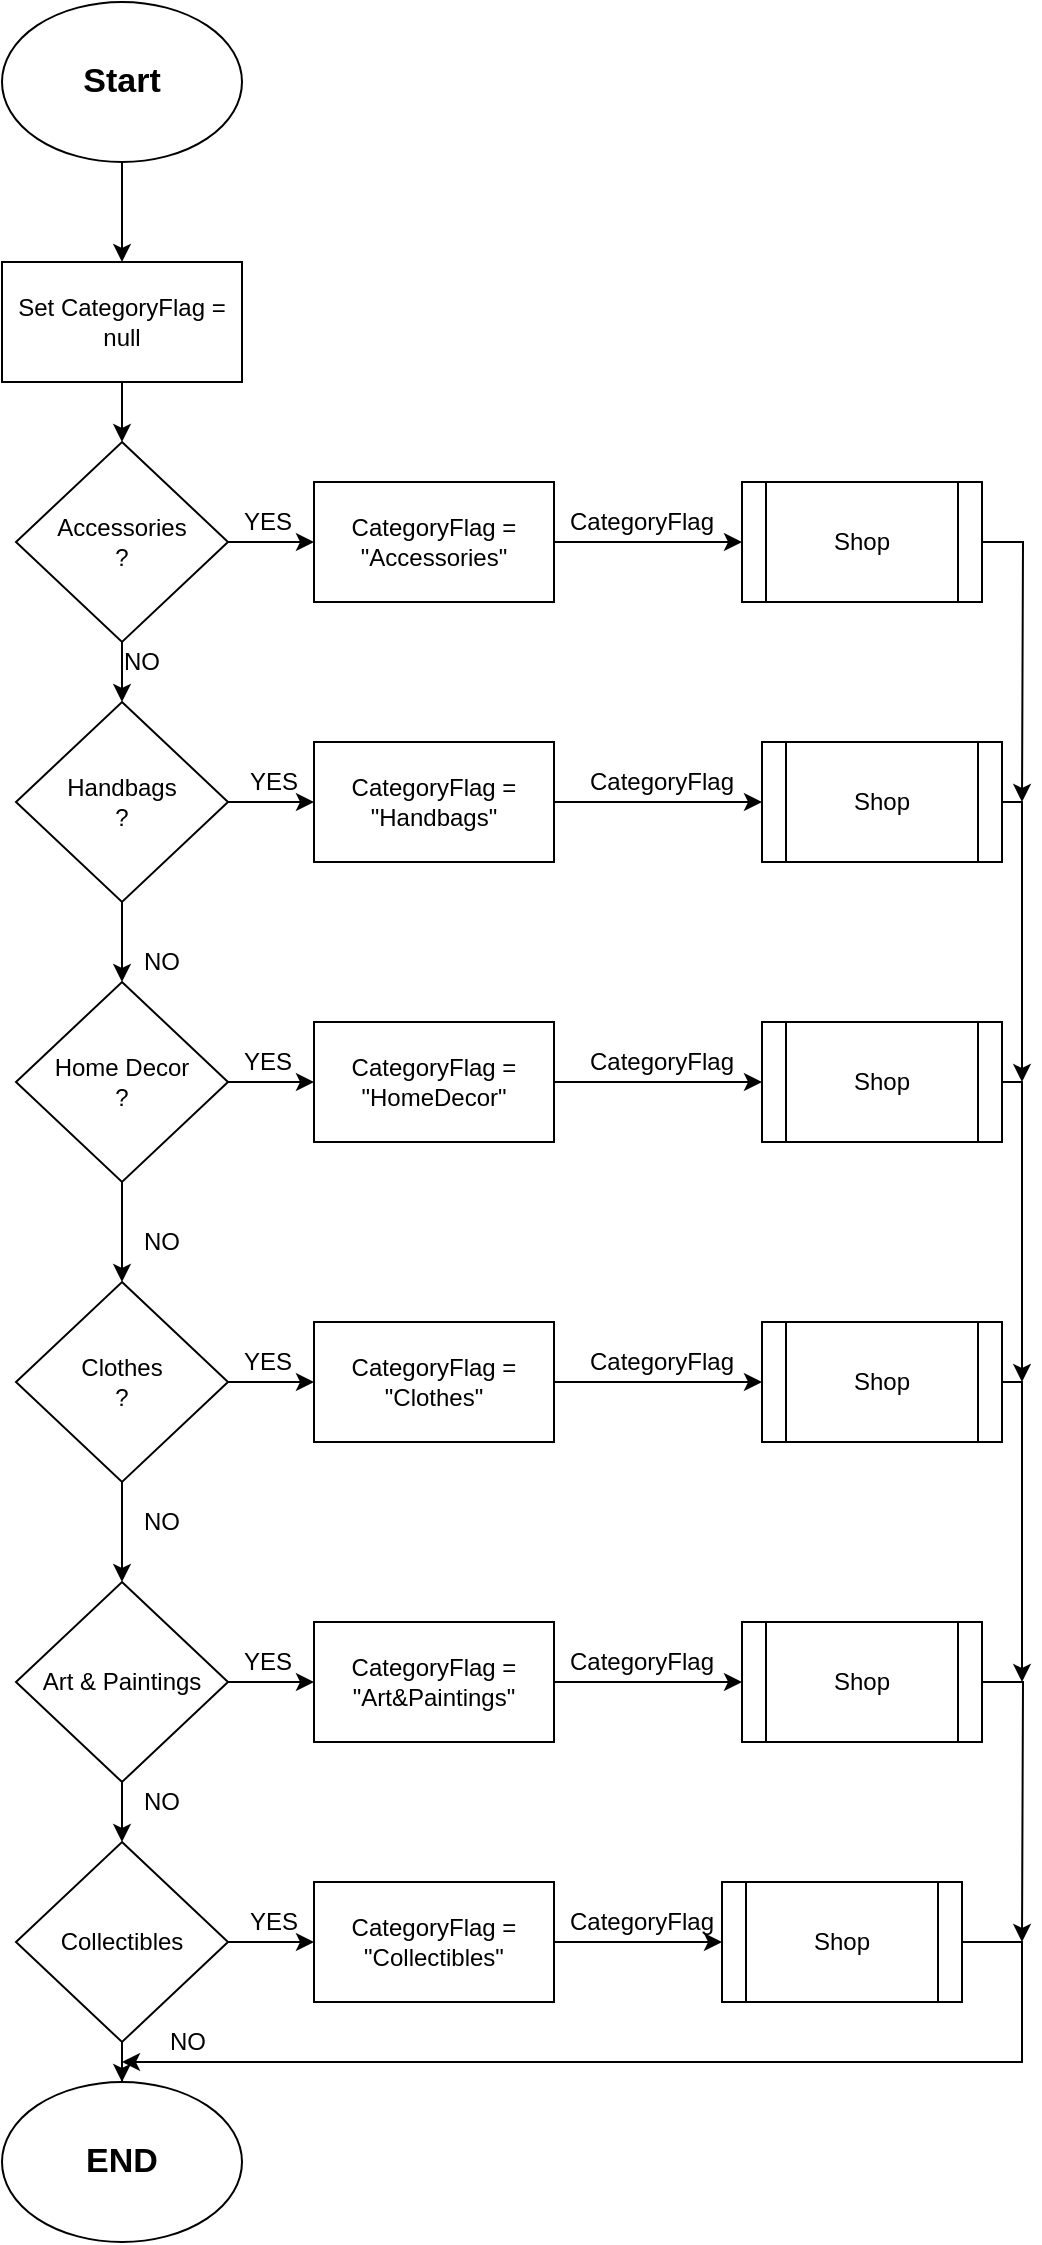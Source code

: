 <mxfile version="13.6.2" type="device"><diagram id="C5RBs43oDa-KdzZeNtuy" name="Page-1"><mxGraphModel dx="1024" dy="592" grid="1" gridSize="10" guides="1" tooltips="1" connect="1" arrows="1" fold="1" page="1" pageScale="1" pageWidth="827" pageHeight="1169" math="0" shadow="0"><root><mxCell id="WIyWlLk6GJQsqaUBKTNV-0"/><mxCell id="WIyWlLk6GJQsqaUBKTNV-1" parent="WIyWlLk6GJQsqaUBKTNV-0"/><mxCell id="uVOnmLc1AHGmQF8Tc2PB-2" value="" style="edgeStyle=orthogonalEdgeStyle;rounded=0;orthogonalLoop=1;jettySize=auto;html=1;" edge="1" parent="WIyWlLk6GJQsqaUBKTNV-1" source="uVOnmLc1AHGmQF8Tc2PB-0" target="uVOnmLc1AHGmQF8Tc2PB-1"><mxGeometry relative="1" as="geometry"/></mxCell><mxCell id="uVOnmLc1AHGmQF8Tc2PB-0" value="&lt;b&gt;&lt;font style=&quot;font-size: 17px&quot;&gt;Start&lt;/font&gt;&lt;/b&gt;" style="ellipse;whiteSpace=wrap;html=1;" vertex="1" parent="WIyWlLk6GJQsqaUBKTNV-1"><mxGeometry x="100" y="30" width="120" height="80" as="geometry"/></mxCell><mxCell id="uVOnmLc1AHGmQF8Tc2PB-4" value="" style="edgeStyle=orthogonalEdgeStyle;rounded=0;orthogonalLoop=1;jettySize=auto;html=1;" edge="1" parent="WIyWlLk6GJQsqaUBKTNV-1" source="uVOnmLc1AHGmQF8Tc2PB-1" target="uVOnmLc1AHGmQF8Tc2PB-3"><mxGeometry relative="1" as="geometry"/></mxCell><mxCell id="uVOnmLc1AHGmQF8Tc2PB-1" value="Set CategoryFlag = null" style="rounded=0;whiteSpace=wrap;html=1;" vertex="1" parent="WIyWlLk6GJQsqaUBKTNV-1"><mxGeometry x="100" y="160" width="120" height="60" as="geometry"/></mxCell><mxCell id="uVOnmLc1AHGmQF8Tc2PB-7" value="" style="edgeStyle=orthogonalEdgeStyle;rounded=0;orthogonalLoop=1;jettySize=auto;html=1;" edge="1" parent="WIyWlLk6GJQsqaUBKTNV-1" source="uVOnmLc1AHGmQF8Tc2PB-3" target="uVOnmLc1AHGmQF8Tc2PB-6"><mxGeometry relative="1" as="geometry"/></mxCell><mxCell id="uVOnmLc1AHGmQF8Tc2PB-10" value="" style="edgeStyle=orthogonalEdgeStyle;rounded=0;orthogonalLoop=1;jettySize=auto;html=1;" edge="1" parent="WIyWlLk6GJQsqaUBKTNV-1" source="uVOnmLc1AHGmQF8Tc2PB-3" target="uVOnmLc1AHGmQF8Tc2PB-5"><mxGeometry relative="1" as="geometry"/></mxCell><mxCell id="uVOnmLc1AHGmQF8Tc2PB-3" value="Accessories&lt;br&gt;?" style="rhombus;whiteSpace=wrap;html=1;" vertex="1" parent="WIyWlLk6GJQsqaUBKTNV-1"><mxGeometry x="107" y="250" width="106" height="100" as="geometry"/></mxCell><mxCell id="uVOnmLc1AHGmQF8Tc2PB-29" value="" style="edgeStyle=orthogonalEdgeStyle;rounded=0;orthogonalLoop=1;jettySize=auto;html=1;" edge="1" parent="WIyWlLk6GJQsqaUBKTNV-1" source="uVOnmLc1AHGmQF8Tc2PB-5" target="uVOnmLc1AHGmQF8Tc2PB-27"><mxGeometry relative="1" as="geometry"/></mxCell><mxCell id="uVOnmLc1AHGmQF8Tc2PB-5" value="CategoryFlag = &quot;Accessories&quot;" style="rounded=0;whiteSpace=wrap;html=1;" vertex="1" parent="WIyWlLk6GJQsqaUBKTNV-1"><mxGeometry x="256" y="270" width="120" height="60" as="geometry"/></mxCell><mxCell id="uVOnmLc1AHGmQF8Tc2PB-9" value="" style="edgeStyle=orthogonalEdgeStyle;rounded=0;orthogonalLoop=1;jettySize=auto;html=1;" edge="1" parent="WIyWlLk6GJQsqaUBKTNV-1" source="uVOnmLc1AHGmQF8Tc2PB-6" target="uVOnmLc1AHGmQF8Tc2PB-8"><mxGeometry relative="1" as="geometry"/></mxCell><mxCell id="uVOnmLc1AHGmQF8Tc2PB-14" value="" style="edgeStyle=orthogonalEdgeStyle;rounded=0;orthogonalLoop=1;jettySize=auto;html=1;" edge="1" parent="WIyWlLk6GJQsqaUBKTNV-1" source="uVOnmLc1AHGmQF8Tc2PB-6" target="uVOnmLc1AHGmQF8Tc2PB-11"><mxGeometry relative="1" as="geometry"/></mxCell><mxCell id="uVOnmLc1AHGmQF8Tc2PB-6" value="Handbags&lt;br&gt;?" style="rhombus;whiteSpace=wrap;html=1;" vertex="1" parent="WIyWlLk6GJQsqaUBKTNV-1"><mxGeometry x="107" y="380" width="106" height="100" as="geometry"/></mxCell><mxCell id="uVOnmLc1AHGmQF8Tc2PB-46" value="" style="edgeStyle=orthogonalEdgeStyle;rounded=0;orthogonalLoop=1;jettySize=auto;html=1;" edge="1" parent="WIyWlLk6GJQsqaUBKTNV-1" source="uVOnmLc1AHGmQF8Tc2PB-8" target="uVOnmLc1AHGmQF8Tc2PB-34"><mxGeometry relative="1" as="geometry"/></mxCell><mxCell id="uVOnmLc1AHGmQF8Tc2PB-8" value="CategoryFlag = &quot;Handbags&quot;" style="rounded=0;whiteSpace=wrap;html=1;" vertex="1" parent="WIyWlLk6GJQsqaUBKTNV-1"><mxGeometry x="256" y="400" width="120" height="60" as="geometry"/></mxCell><mxCell id="uVOnmLc1AHGmQF8Tc2PB-13" value="" style="edgeStyle=orthogonalEdgeStyle;rounded=0;orthogonalLoop=1;jettySize=auto;html=1;" edge="1" parent="WIyWlLk6GJQsqaUBKTNV-1" source="uVOnmLc1AHGmQF8Tc2PB-11" target="uVOnmLc1AHGmQF8Tc2PB-12"><mxGeometry relative="1" as="geometry"/></mxCell><mxCell id="uVOnmLc1AHGmQF8Tc2PB-17" value="" style="edgeStyle=orthogonalEdgeStyle;rounded=0;orthogonalLoop=1;jettySize=auto;html=1;" edge="1" parent="WIyWlLk6GJQsqaUBKTNV-1" source="uVOnmLc1AHGmQF8Tc2PB-11" target="uVOnmLc1AHGmQF8Tc2PB-15"><mxGeometry relative="1" as="geometry"/></mxCell><mxCell id="uVOnmLc1AHGmQF8Tc2PB-11" value="Home Decor&lt;br&gt;?" style="rhombus;whiteSpace=wrap;html=1;" vertex="1" parent="WIyWlLk6GJQsqaUBKTNV-1"><mxGeometry x="107" y="520" width="106" height="100" as="geometry"/></mxCell><mxCell id="uVOnmLc1AHGmQF8Tc2PB-45" value="" style="edgeStyle=orthogonalEdgeStyle;rounded=0;orthogonalLoop=1;jettySize=auto;html=1;" edge="1" parent="WIyWlLk6GJQsqaUBKTNV-1" source="uVOnmLc1AHGmQF8Tc2PB-12" target="uVOnmLc1AHGmQF8Tc2PB-36"><mxGeometry relative="1" as="geometry"/></mxCell><mxCell id="uVOnmLc1AHGmQF8Tc2PB-12" value="CategoryFlag = &quot;HomeDecor&quot;" style="rounded=0;whiteSpace=wrap;html=1;" vertex="1" parent="WIyWlLk6GJQsqaUBKTNV-1"><mxGeometry x="256" y="540" width="120" height="60" as="geometry"/></mxCell><mxCell id="uVOnmLc1AHGmQF8Tc2PB-18" value="" style="edgeStyle=orthogonalEdgeStyle;rounded=0;orthogonalLoop=1;jettySize=auto;html=1;" edge="1" parent="WIyWlLk6GJQsqaUBKTNV-1" source="uVOnmLc1AHGmQF8Tc2PB-15" target="uVOnmLc1AHGmQF8Tc2PB-16"><mxGeometry relative="1" as="geometry"/></mxCell><mxCell id="uVOnmLc1AHGmQF8Tc2PB-21" value="" style="edgeStyle=orthogonalEdgeStyle;rounded=0;orthogonalLoop=1;jettySize=auto;html=1;" edge="1" parent="WIyWlLk6GJQsqaUBKTNV-1" source="uVOnmLc1AHGmQF8Tc2PB-15" target="uVOnmLc1AHGmQF8Tc2PB-19"><mxGeometry relative="1" as="geometry"/></mxCell><mxCell id="uVOnmLc1AHGmQF8Tc2PB-15" value="Clothes&lt;br&gt;?" style="rhombus;whiteSpace=wrap;html=1;" vertex="1" parent="WIyWlLk6GJQsqaUBKTNV-1"><mxGeometry x="107" y="670" width="106" height="100" as="geometry"/></mxCell><mxCell id="uVOnmLc1AHGmQF8Tc2PB-44" value="" style="edgeStyle=orthogonalEdgeStyle;rounded=0;orthogonalLoop=1;jettySize=auto;html=1;" edge="1" parent="WIyWlLk6GJQsqaUBKTNV-1" source="uVOnmLc1AHGmQF8Tc2PB-16" target="uVOnmLc1AHGmQF8Tc2PB-38"><mxGeometry relative="1" as="geometry"/></mxCell><mxCell id="uVOnmLc1AHGmQF8Tc2PB-16" value="CategoryFlag = &quot;Clothes&quot;" style="rounded=0;whiteSpace=wrap;html=1;" vertex="1" parent="WIyWlLk6GJQsqaUBKTNV-1"><mxGeometry x="256" y="690" width="120" height="60" as="geometry"/></mxCell><mxCell id="uVOnmLc1AHGmQF8Tc2PB-22" value="" style="edgeStyle=orthogonalEdgeStyle;rounded=0;orthogonalLoop=1;jettySize=auto;html=1;" edge="1" parent="WIyWlLk6GJQsqaUBKTNV-1" source="uVOnmLc1AHGmQF8Tc2PB-19" target="uVOnmLc1AHGmQF8Tc2PB-20"><mxGeometry relative="1" as="geometry"/></mxCell><mxCell id="uVOnmLc1AHGmQF8Tc2PB-25" value="" style="edgeStyle=orthogonalEdgeStyle;rounded=0;orthogonalLoop=1;jettySize=auto;html=1;" edge="1" parent="WIyWlLk6GJQsqaUBKTNV-1" source="uVOnmLc1AHGmQF8Tc2PB-19" target="uVOnmLc1AHGmQF8Tc2PB-23"><mxGeometry relative="1" as="geometry"/></mxCell><mxCell id="uVOnmLc1AHGmQF8Tc2PB-19" value="Art &amp;amp; Paintings" style="rhombus;whiteSpace=wrap;html=1;" vertex="1" parent="WIyWlLk6GJQsqaUBKTNV-1"><mxGeometry x="107" y="820" width="106" height="100" as="geometry"/></mxCell><mxCell id="uVOnmLc1AHGmQF8Tc2PB-43" value="" style="edgeStyle=orthogonalEdgeStyle;rounded=0;orthogonalLoop=1;jettySize=auto;html=1;" edge="1" parent="WIyWlLk6GJQsqaUBKTNV-1" source="uVOnmLc1AHGmQF8Tc2PB-20" target="uVOnmLc1AHGmQF8Tc2PB-40"><mxGeometry relative="1" as="geometry"/></mxCell><mxCell id="uVOnmLc1AHGmQF8Tc2PB-20" value="CategoryFlag = &quot;Art&amp;amp;Paintings&quot;" style="rounded=0;whiteSpace=wrap;html=1;" vertex="1" parent="WIyWlLk6GJQsqaUBKTNV-1"><mxGeometry x="256" y="840" width="120" height="60" as="geometry"/></mxCell><mxCell id="uVOnmLc1AHGmQF8Tc2PB-26" value="" style="edgeStyle=orthogonalEdgeStyle;rounded=0;orthogonalLoop=1;jettySize=auto;html=1;" edge="1" parent="WIyWlLk6GJQsqaUBKTNV-1" source="uVOnmLc1AHGmQF8Tc2PB-23" target="uVOnmLc1AHGmQF8Tc2PB-24"><mxGeometry relative="1" as="geometry"/></mxCell><mxCell id="uVOnmLc1AHGmQF8Tc2PB-31" value="" style="edgeStyle=orthogonalEdgeStyle;rounded=0;orthogonalLoop=1;jettySize=auto;html=1;" edge="1" parent="WIyWlLk6GJQsqaUBKTNV-1" source="uVOnmLc1AHGmQF8Tc2PB-23" target="uVOnmLc1AHGmQF8Tc2PB-30"><mxGeometry relative="1" as="geometry"/></mxCell><mxCell id="uVOnmLc1AHGmQF8Tc2PB-23" value="Collectibles" style="rhombus;whiteSpace=wrap;html=1;" vertex="1" parent="WIyWlLk6GJQsqaUBKTNV-1"><mxGeometry x="107" y="950" width="106" height="100" as="geometry"/></mxCell><mxCell id="uVOnmLc1AHGmQF8Tc2PB-47" value="" style="edgeStyle=orthogonalEdgeStyle;rounded=0;orthogonalLoop=1;jettySize=auto;html=1;" edge="1" parent="WIyWlLk6GJQsqaUBKTNV-1" source="uVOnmLc1AHGmQF8Tc2PB-24" target="uVOnmLc1AHGmQF8Tc2PB-42"><mxGeometry relative="1" as="geometry"/></mxCell><mxCell id="uVOnmLc1AHGmQF8Tc2PB-24" value="CategoryFlag = &quot;Collectibles&quot;" style="rounded=0;whiteSpace=wrap;html=1;" vertex="1" parent="WIyWlLk6GJQsqaUBKTNV-1"><mxGeometry x="256" y="970" width="120" height="60" as="geometry"/></mxCell><mxCell id="uVOnmLc1AHGmQF8Tc2PB-53" style="edgeStyle=orthogonalEdgeStyle;rounded=0;orthogonalLoop=1;jettySize=auto;html=1;" edge="1" parent="WIyWlLk6GJQsqaUBKTNV-1" source="uVOnmLc1AHGmQF8Tc2PB-27"><mxGeometry relative="1" as="geometry"><mxPoint x="610" y="430" as="targetPoint"/></mxGeometry></mxCell><mxCell id="uVOnmLc1AHGmQF8Tc2PB-27" value="Shop" style="shape=process;whiteSpace=wrap;html=1;backgroundOutline=1;" vertex="1" parent="WIyWlLk6GJQsqaUBKTNV-1"><mxGeometry x="470" y="270" width="120" height="60" as="geometry"/></mxCell><mxCell id="uVOnmLc1AHGmQF8Tc2PB-30" value="&lt;b&gt;&lt;font style=&quot;font-size: 17px&quot;&gt;END&lt;/font&gt;&lt;/b&gt;" style="ellipse;whiteSpace=wrap;html=1;" vertex="1" parent="WIyWlLk6GJQsqaUBKTNV-1"><mxGeometry x="100" y="1070" width="120" height="80" as="geometry"/></mxCell><mxCell id="uVOnmLc1AHGmQF8Tc2PB-32" value="CategoryFlag" style="text;html=1;strokeColor=none;fillColor=none;align=center;verticalAlign=middle;whiteSpace=wrap;rounded=0;" vertex="1" parent="WIyWlLk6GJQsqaUBKTNV-1"><mxGeometry x="400" y="280" width="40" height="20" as="geometry"/></mxCell><mxCell id="uVOnmLc1AHGmQF8Tc2PB-33" value="CategoryFlag" style="text;html=1;strokeColor=none;fillColor=none;align=center;verticalAlign=middle;whiteSpace=wrap;rounded=0;" vertex="1" parent="WIyWlLk6GJQsqaUBKTNV-1"><mxGeometry x="410" y="410" width="40" height="20" as="geometry"/></mxCell><mxCell id="uVOnmLc1AHGmQF8Tc2PB-52" style="edgeStyle=orthogonalEdgeStyle;rounded=0;orthogonalLoop=1;jettySize=auto;html=1;" edge="1" parent="WIyWlLk6GJQsqaUBKTNV-1" source="uVOnmLc1AHGmQF8Tc2PB-34"><mxGeometry relative="1" as="geometry"><mxPoint x="610" y="570" as="targetPoint"/><Array as="points"><mxPoint x="610" y="430"/></Array></mxGeometry></mxCell><mxCell id="uVOnmLc1AHGmQF8Tc2PB-34" value="Shop" style="shape=process;whiteSpace=wrap;html=1;backgroundOutline=1;" vertex="1" parent="WIyWlLk6GJQsqaUBKTNV-1"><mxGeometry x="480" y="400" width="120" height="60" as="geometry"/></mxCell><mxCell id="uVOnmLc1AHGmQF8Tc2PB-35" value="CategoryFlag" style="text;html=1;strokeColor=none;fillColor=none;align=center;verticalAlign=middle;whiteSpace=wrap;rounded=0;" vertex="1" parent="WIyWlLk6GJQsqaUBKTNV-1"><mxGeometry x="410" y="550" width="40" height="20" as="geometry"/></mxCell><mxCell id="uVOnmLc1AHGmQF8Tc2PB-51" style="edgeStyle=orthogonalEdgeStyle;rounded=0;orthogonalLoop=1;jettySize=auto;html=1;" edge="1" parent="WIyWlLk6GJQsqaUBKTNV-1" source="uVOnmLc1AHGmQF8Tc2PB-36"><mxGeometry relative="1" as="geometry"><mxPoint x="610" y="720" as="targetPoint"/><Array as="points"><mxPoint x="610" y="570"/></Array></mxGeometry></mxCell><mxCell id="uVOnmLc1AHGmQF8Tc2PB-36" value="Shop" style="shape=process;whiteSpace=wrap;html=1;backgroundOutline=1;" vertex="1" parent="WIyWlLk6GJQsqaUBKTNV-1"><mxGeometry x="480" y="540" width="120" height="60" as="geometry"/></mxCell><mxCell id="uVOnmLc1AHGmQF8Tc2PB-37" value="CategoryFlag" style="text;html=1;strokeColor=none;fillColor=none;align=center;verticalAlign=middle;whiteSpace=wrap;rounded=0;" vertex="1" parent="WIyWlLk6GJQsqaUBKTNV-1"><mxGeometry x="410" y="700" width="40" height="20" as="geometry"/></mxCell><mxCell id="uVOnmLc1AHGmQF8Tc2PB-50" style="edgeStyle=orthogonalEdgeStyle;rounded=0;orthogonalLoop=1;jettySize=auto;html=1;" edge="1" parent="WIyWlLk6GJQsqaUBKTNV-1" source="uVOnmLc1AHGmQF8Tc2PB-38"><mxGeometry relative="1" as="geometry"><mxPoint x="610" y="870" as="targetPoint"/><Array as="points"><mxPoint x="610" y="720"/></Array></mxGeometry></mxCell><mxCell id="uVOnmLc1AHGmQF8Tc2PB-38" value="Shop" style="shape=process;whiteSpace=wrap;html=1;backgroundOutline=1;" vertex="1" parent="WIyWlLk6GJQsqaUBKTNV-1"><mxGeometry x="480" y="690" width="120" height="60" as="geometry"/></mxCell><mxCell id="uVOnmLc1AHGmQF8Tc2PB-39" value="CategoryFlag" style="text;html=1;strokeColor=none;fillColor=none;align=center;verticalAlign=middle;whiteSpace=wrap;rounded=0;" vertex="1" parent="WIyWlLk6GJQsqaUBKTNV-1"><mxGeometry x="400" y="850" width="40" height="20" as="geometry"/></mxCell><mxCell id="uVOnmLc1AHGmQF8Tc2PB-49" style="edgeStyle=orthogonalEdgeStyle;rounded=0;orthogonalLoop=1;jettySize=auto;html=1;" edge="1" parent="WIyWlLk6GJQsqaUBKTNV-1" source="uVOnmLc1AHGmQF8Tc2PB-40"><mxGeometry relative="1" as="geometry"><mxPoint x="610" y="1000" as="targetPoint"/></mxGeometry></mxCell><mxCell id="uVOnmLc1AHGmQF8Tc2PB-40" value="Shop" style="shape=process;whiteSpace=wrap;html=1;backgroundOutline=1;" vertex="1" parent="WIyWlLk6GJQsqaUBKTNV-1"><mxGeometry x="470" y="840" width="120" height="60" as="geometry"/></mxCell><mxCell id="uVOnmLc1AHGmQF8Tc2PB-41" value="CategoryFlag" style="text;html=1;strokeColor=none;fillColor=none;align=center;verticalAlign=middle;whiteSpace=wrap;rounded=0;" vertex="1" parent="WIyWlLk6GJQsqaUBKTNV-1"><mxGeometry x="400" y="980" width="40" height="20" as="geometry"/></mxCell><mxCell id="uVOnmLc1AHGmQF8Tc2PB-48" style="edgeStyle=orthogonalEdgeStyle;rounded=0;orthogonalLoop=1;jettySize=auto;html=1;" edge="1" parent="WIyWlLk6GJQsqaUBKTNV-1" source="uVOnmLc1AHGmQF8Tc2PB-42"><mxGeometry relative="1" as="geometry"><mxPoint x="160" y="1060" as="targetPoint"/><Array as="points"><mxPoint x="610" y="1000"/><mxPoint x="610" y="1060"/></Array></mxGeometry></mxCell><mxCell id="uVOnmLc1AHGmQF8Tc2PB-42" value="Shop" style="shape=process;whiteSpace=wrap;html=1;backgroundOutline=1;" vertex="1" parent="WIyWlLk6GJQsqaUBKTNV-1"><mxGeometry x="460" y="970" width="120" height="60" as="geometry"/></mxCell><mxCell id="uVOnmLc1AHGmQF8Tc2PB-54" value="YES" style="text;html=1;strokeColor=none;fillColor=none;align=center;verticalAlign=middle;whiteSpace=wrap;rounded=0;" vertex="1" parent="WIyWlLk6GJQsqaUBKTNV-1"><mxGeometry x="213" y="280" width="40" height="20" as="geometry"/></mxCell><mxCell id="uVOnmLc1AHGmQF8Tc2PB-55" value="NO" style="text;html=1;strokeColor=none;fillColor=none;align=center;verticalAlign=middle;whiteSpace=wrap;rounded=0;" vertex="1" parent="WIyWlLk6GJQsqaUBKTNV-1"><mxGeometry x="150" y="350" width="40" height="20" as="geometry"/></mxCell><mxCell id="uVOnmLc1AHGmQF8Tc2PB-56" value="YES" style="text;html=1;strokeColor=none;fillColor=none;align=center;verticalAlign=middle;whiteSpace=wrap;rounded=0;" vertex="1" parent="WIyWlLk6GJQsqaUBKTNV-1"><mxGeometry x="216" y="410" width="40" height="20" as="geometry"/></mxCell><mxCell id="uVOnmLc1AHGmQF8Tc2PB-57" value="NO" style="text;html=1;strokeColor=none;fillColor=none;align=center;verticalAlign=middle;whiteSpace=wrap;rounded=0;" vertex="1" parent="WIyWlLk6GJQsqaUBKTNV-1"><mxGeometry x="160" y="500" width="40" height="20" as="geometry"/></mxCell><mxCell id="uVOnmLc1AHGmQF8Tc2PB-58" value="YES" style="text;html=1;strokeColor=none;fillColor=none;align=center;verticalAlign=middle;whiteSpace=wrap;rounded=0;" vertex="1" parent="WIyWlLk6GJQsqaUBKTNV-1"><mxGeometry x="213" y="550" width="40" height="20" as="geometry"/></mxCell><mxCell id="uVOnmLc1AHGmQF8Tc2PB-59" value="NO" style="text;html=1;strokeColor=none;fillColor=none;align=center;verticalAlign=middle;whiteSpace=wrap;rounded=0;" vertex="1" parent="WIyWlLk6GJQsqaUBKTNV-1"><mxGeometry x="160" y="640" width="40" height="20" as="geometry"/></mxCell><mxCell id="uVOnmLc1AHGmQF8Tc2PB-60" value="YES" style="text;html=1;strokeColor=none;fillColor=none;align=center;verticalAlign=middle;whiteSpace=wrap;rounded=0;" vertex="1" parent="WIyWlLk6GJQsqaUBKTNV-1"><mxGeometry x="213" y="700" width="40" height="20" as="geometry"/></mxCell><mxCell id="uVOnmLc1AHGmQF8Tc2PB-61" value="NO" style="text;html=1;strokeColor=none;fillColor=none;align=center;verticalAlign=middle;whiteSpace=wrap;rounded=0;" vertex="1" parent="WIyWlLk6GJQsqaUBKTNV-1"><mxGeometry x="160" y="780" width="40" height="20" as="geometry"/></mxCell><mxCell id="uVOnmLc1AHGmQF8Tc2PB-62" value="YES" style="text;html=1;strokeColor=none;fillColor=none;align=center;verticalAlign=middle;whiteSpace=wrap;rounded=0;" vertex="1" parent="WIyWlLk6GJQsqaUBKTNV-1"><mxGeometry x="213" y="850" width="40" height="20" as="geometry"/></mxCell><mxCell id="uVOnmLc1AHGmQF8Tc2PB-63" value="NO" style="text;html=1;strokeColor=none;fillColor=none;align=center;verticalAlign=middle;whiteSpace=wrap;rounded=0;" vertex="1" parent="WIyWlLk6GJQsqaUBKTNV-1"><mxGeometry x="160" y="920" width="40" height="20" as="geometry"/></mxCell><mxCell id="uVOnmLc1AHGmQF8Tc2PB-64" value="YES" style="text;html=1;strokeColor=none;fillColor=none;align=center;verticalAlign=middle;whiteSpace=wrap;rounded=0;" vertex="1" parent="WIyWlLk6GJQsqaUBKTNV-1"><mxGeometry x="216" y="980" width="40" height="20" as="geometry"/></mxCell><mxCell id="uVOnmLc1AHGmQF8Tc2PB-65" value="NO" style="text;html=1;strokeColor=none;fillColor=none;align=center;verticalAlign=middle;whiteSpace=wrap;rounded=0;" vertex="1" parent="WIyWlLk6GJQsqaUBKTNV-1"><mxGeometry x="173" y="1040" width="40" height="20" as="geometry"/></mxCell></root></mxGraphModel></diagram></mxfile>
